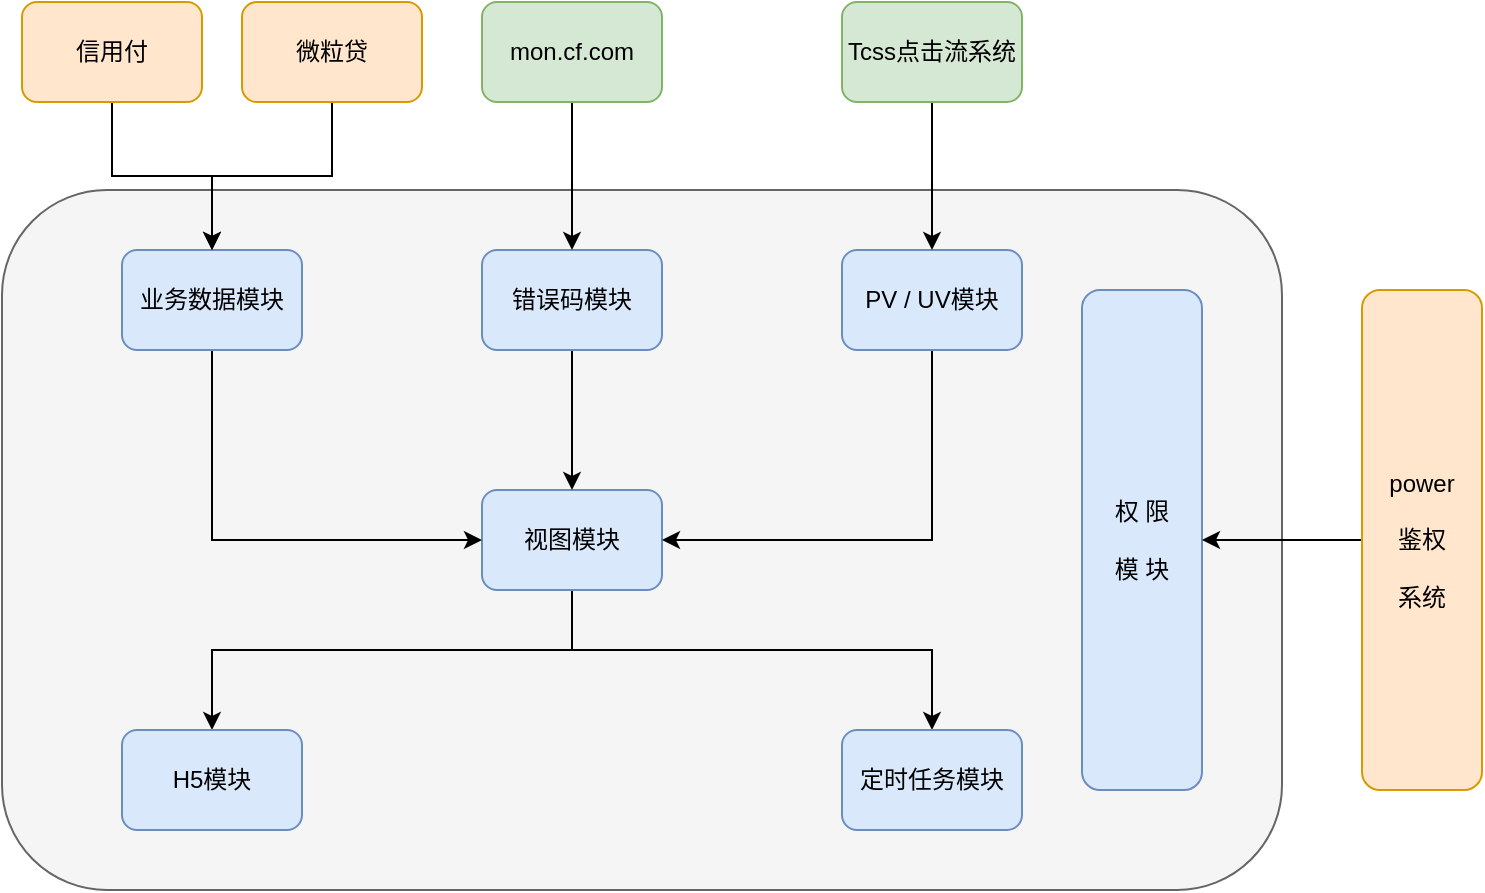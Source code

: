 <mxfile version="14.9.4" type="github">
  <diagram id="wFE0QG_FPsp0jaGvCLVb" name="Page-1">
    <mxGraphModel dx="1135" dy="676" grid="1" gridSize="10" guides="1" tooltips="1" connect="1" arrows="1" fold="1" page="1" pageScale="1" pageWidth="1654" pageHeight="2336" math="0" shadow="0">
      <root>
        <mxCell id="0" />
        <mxCell id="1" parent="0" />
        <mxCell id="N8r3qapJqdef7p7nUN8o-15" value="" style="rounded=1;whiteSpace=wrap;html=1;fillColor=#f5f5f5;strokeColor=#666666;fontColor=#333333;" parent="1" vertex="1">
          <mxGeometry x="240" y="330" width="640" height="350" as="geometry" />
        </mxCell>
        <mxCell id="N8r3qapJqdef7p7nUN8o-13" style="edgeStyle=orthogonalEdgeStyle;rounded=0;orthogonalLoop=1;jettySize=auto;html=1;" parent="1" source="N8r3qapJqdef7p7nUN8o-1" target="N8r3qapJqdef7p7nUN8o-11" edge="1">
          <mxGeometry relative="1" as="geometry">
            <Array as="points">
              <mxPoint x="525" y="560" />
              <mxPoint x="345" y="560" />
            </Array>
          </mxGeometry>
        </mxCell>
        <mxCell id="N8r3qapJqdef7p7nUN8o-14" style="edgeStyle=orthogonalEdgeStyle;rounded=0;orthogonalLoop=1;jettySize=auto;html=1;entryX=0.5;entryY=0;entryDx=0;entryDy=0;" parent="1" source="N8r3qapJqdef7p7nUN8o-1" target="N8r3qapJqdef7p7nUN8o-12" edge="1">
          <mxGeometry relative="1" as="geometry">
            <Array as="points">
              <mxPoint x="525" y="560" />
              <mxPoint x="705" y="560" />
            </Array>
          </mxGeometry>
        </mxCell>
        <mxCell id="N8r3qapJqdef7p7nUN8o-1" value="视图模块" style="rounded=1;whiteSpace=wrap;html=1;fillColor=#dae8fc;strokeColor=#6c8ebf;" parent="1" vertex="1">
          <mxGeometry x="480" y="480" width="90" height="50" as="geometry" />
        </mxCell>
        <mxCell id="N8r3qapJqdef7p7nUN8o-8" style="edgeStyle=orthogonalEdgeStyle;rounded=0;orthogonalLoop=1;jettySize=auto;html=1;" parent="1" source="N8r3qapJqdef7p7nUN8o-2" target="N8r3qapJqdef7p7nUN8o-1" edge="1">
          <mxGeometry relative="1" as="geometry" />
        </mxCell>
        <mxCell id="N8r3qapJqdef7p7nUN8o-2" value="错误码模块" style="rounded=1;whiteSpace=wrap;html=1;fillColor=#dae8fc;strokeColor=#6c8ebf;" parent="1" vertex="1">
          <mxGeometry x="480" y="360" width="90" height="50" as="geometry" />
        </mxCell>
        <mxCell id="N8r3qapJqdef7p7nUN8o-6" style="edgeStyle=orthogonalEdgeStyle;rounded=0;orthogonalLoop=1;jettySize=auto;html=1;entryX=0;entryY=0.5;entryDx=0;entryDy=0;exitX=0.5;exitY=1;exitDx=0;exitDy=0;" parent="1" source="N8r3qapJqdef7p7nUN8o-3" target="N8r3qapJqdef7p7nUN8o-1" edge="1">
          <mxGeometry relative="1" as="geometry" />
        </mxCell>
        <mxCell id="N8r3qapJqdef7p7nUN8o-3" value="业务数据模块" style="rounded=1;whiteSpace=wrap;html=1;fillColor=#dae8fc;strokeColor=#6c8ebf;" parent="1" vertex="1">
          <mxGeometry x="300" y="360" width="90" height="50" as="geometry" />
        </mxCell>
        <mxCell id="N8r3qapJqdef7p7nUN8o-7" style="edgeStyle=orthogonalEdgeStyle;rounded=0;orthogonalLoop=1;jettySize=auto;html=1;entryX=1;entryY=0.5;entryDx=0;entryDy=0;" parent="1" source="N8r3qapJqdef7p7nUN8o-4" target="N8r3qapJqdef7p7nUN8o-1" edge="1">
          <mxGeometry relative="1" as="geometry">
            <Array as="points">
              <mxPoint x="705" y="505" />
            </Array>
          </mxGeometry>
        </mxCell>
        <mxCell id="N8r3qapJqdef7p7nUN8o-4" value="PV / UV模块" style="rounded=1;whiteSpace=wrap;html=1;fillColor=#dae8fc;strokeColor=#6c8ebf;" parent="1" vertex="1">
          <mxGeometry x="660" y="360" width="90" height="50" as="geometry" />
        </mxCell>
        <mxCell id="N8r3qapJqdef7p7nUN8o-11" value="H5模块" style="rounded=1;whiteSpace=wrap;html=1;fillColor=#dae8fc;strokeColor=#6c8ebf;" parent="1" vertex="1">
          <mxGeometry x="300" y="600" width="90" height="50" as="geometry" />
        </mxCell>
        <mxCell id="N8r3qapJqdef7p7nUN8o-12" value="定时任务模块" style="rounded=1;whiteSpace=wrap;html=1;fillColor=#dae8fc;strokeColor=#6c8ebf;" parent="1" vertex="1">
          <mxGeometry x="660" y="600" width="90" height="50" as="geometry" />
        </mxCell>
        <mxCell id="N8r3qapJqdef7p7nUN8o-18" style="edgeStyle=orthogonalEdgeStyle;rounded=0;orthogonalLoop=1;jettySize=auto;html=1;entryX=0.5;entryY=0;entryDx=0;entryDy=0;" parent="1" source="N8r3qapJqdef7p7nUN8o-16" target="N8r3qapJqdef7p7nUN8o-3" edge="1">
          <mxGeometry relative="1" as="geometry" />
        </mxCell>
        <mxCell id="N8r3qapJqdef7p7nUN8o-16" value="信用付" style="rounded=1;whiteSpace=wrap;html=1;fillColor=#ffe6cc;strokeColor=#d79b00;" parent="1" vertex="1">
          <mxGeometry x="250" y="236" width="90" height="50" as="geometry" />
        </mxCell>
        <mxCell id="N8r3qapJqdef7p7nUN8o-19" style="edgeStyle=orthogonalEdgeStyle;rounded=0;orthogonalLoop=1;jettySize=auto;html=1;" parent="1" source="N8r3qapJqdef7p7nUN8o-17" target="N8r3qapJqdef7p7nUN8o-3" edge="1">
          <mxGeometry relative="1" as="geometry" />
        </mxCell>
        <mxCell id="N8r3qapJqdef7p7nUN8o-17" value="微粒贷" style="rounded=1;whiteSpace=wrap;html=1;fillColor=#ffe6cc;strokeColor=#d79b00;" parent="1" vertex="1">
          <mxGeometry x="360" y="236" width="90" height="50" as="geometry" />
        </mxCell>
        <mxCell id="N8r3qapJqdef7p7nUN8o-29" style="edgeStyle=orthogonalEdgeStyle;rounded=0;orthogonalLoop=1;jettySize=auto;html=1;" parent="1" source="N8r3qapJqdef7p7nUN8o-20" target="N8r3qapJqdef7p7nUN8o-2" edge="1">
          <mxGeometry relative="1" as="geometry" />
        </mxCell>
        <mxCell id="N8r3qapJqdef7p7nUN8o-20" value="mon.cf.com" style="rounded=1;whiteSpace=wrap;html=1;fillColor=#d5e8d4;strokeColor=#82b366;" parent="1" vertex="1">
          <mxGeometry x="480" y="236" width="90" height="50" as="geometry" />
        </mxCell>
        <mxCell id="N8r3qapJqdef7p7nUN8o-30" style="edgeStyle=orthogonalEdgeStyle;rounded=0;orthogonalLoop=1;jettySize=auto;html=1;entryX=0.5;entryY=0;entryDx=0;entryDy=0;" parent="1" source="N8r3qapJqdef7p7nUN8o-22" target="N8r3qapJqdef7p7nUN8o-4" edge="1">
          <mxGeometry relative="1" as="geometry" />
        </mxCell>
        <mxCell id="N8r3qapJqdef7p7nUN8o-22" value="Tcss点击流系统" style="rounded=1;whiteSpace=wrap;html=1;fillColor=#d5e8d4;strokeColor=#82b366;" parent="1" vertex="1">
          <mxGeometry x="660" y="236" width="90" height="50" as="geometry" />
        </mxCell>
        <mxCell id="N8r3qapJqdef7p7nUN8o-24" value="权 限&lt;br&gt;&lt;br&gt;模 块" style="rounded=1;whiteSpace=wrap;html=1;fillColor=#dae8fc;strokeColor=#6c8ebf;" parent="1" vertex="1">
          <mxGeometry x="780" y="380" width="60" height="250" as="geometry" />
        </mxCell>
        <mxCell id="N8r3qapJqdef7p7nUN8o-28" style="edgeStyle=orthogonalEdgeStyle;rounded=0;orthogonalLoop=1;jettySize=auto;html=1;" parent="1" source="N8r3qapJqdef7p7nUN8o-27" target="N8r3qapJqdef7p7nUN8o-24" edge="1">
          <mxGeometry relative="1" as="geometry" />
        </mxCell>
        <mxCell id="N8r3qapJqdef7p7nUN8o-27" value="power&lt;br&gt;&lt;br&gt;鉴权&lt;br&gt;&lt;br&gt;系统" style="rounded=1;whiteSpace=wrap;html=1;fillColor=#ffe6cc;strokeColor=#d79b00;" parent="1" vertex="1">
          <mxGeometry x="920" y="380" width="60" height="250" as="geometry" />
        </mxCell>
      </root>
    </mxGraphModel>
  </diagram>
</mxfile>

